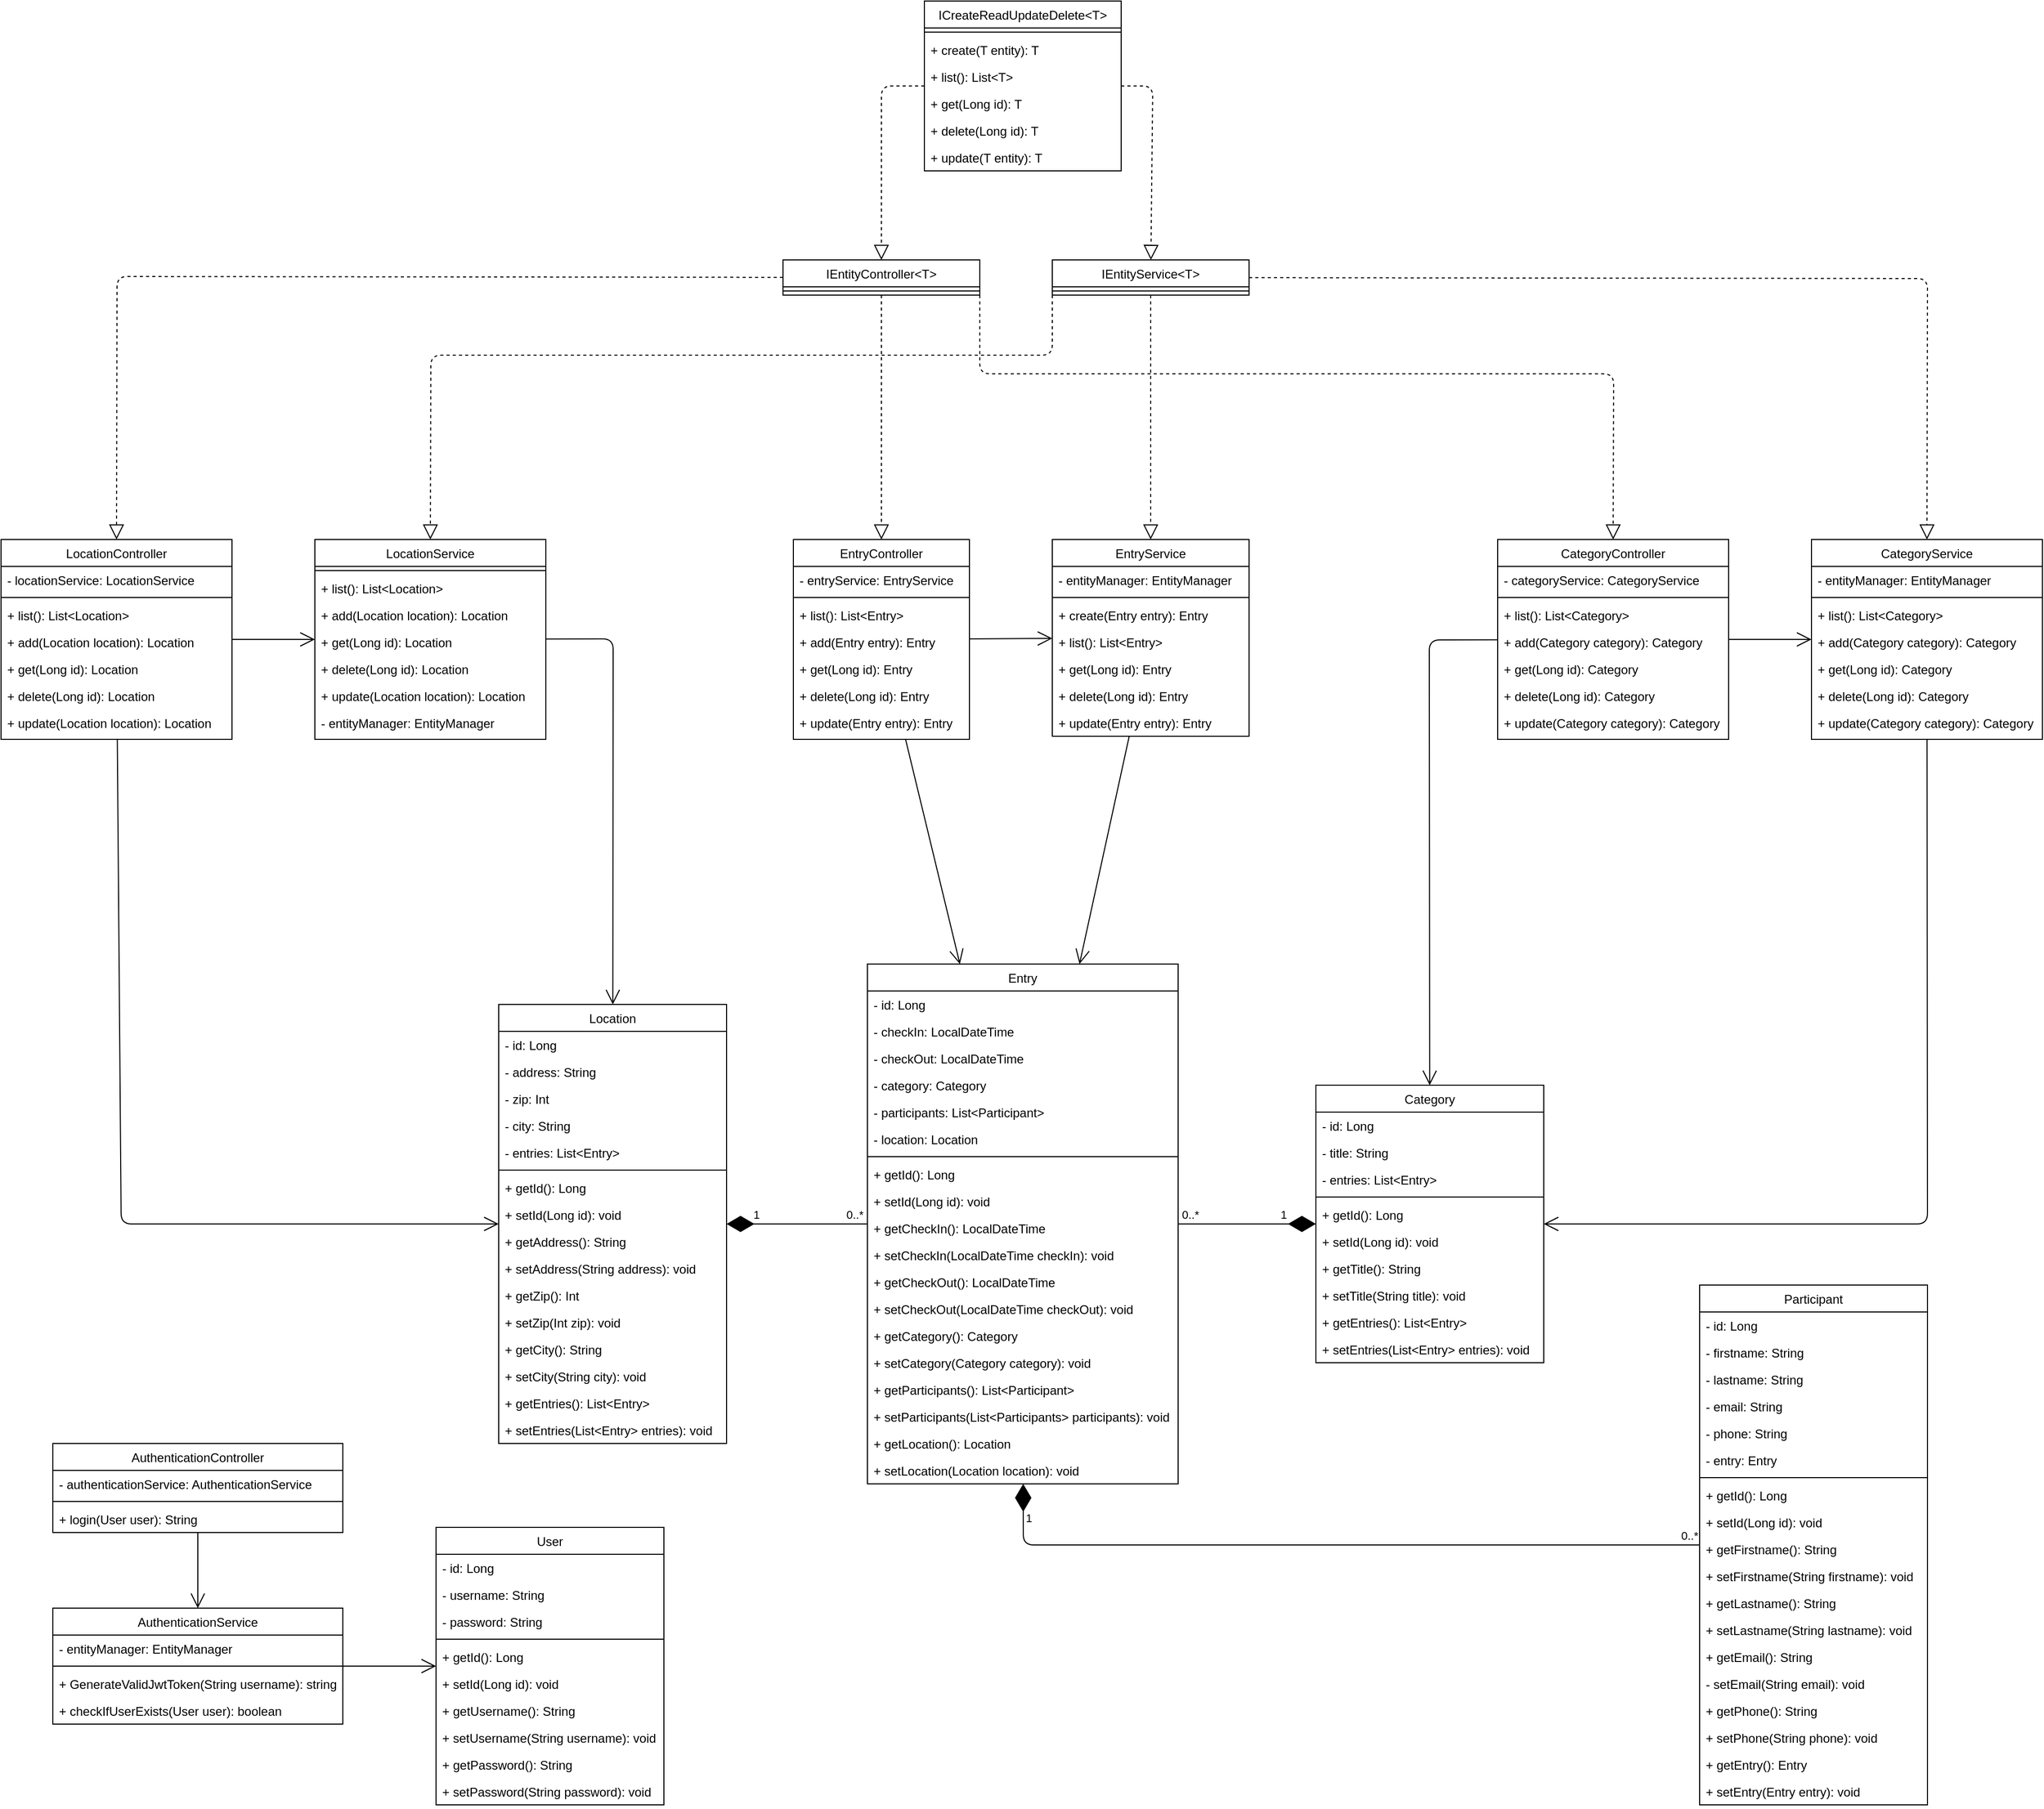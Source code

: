 <mxfile scale="4" border="0">
    <diagram id="C5RBs43oDa-KdzZeNtuy" name="Page-1">
        <mxGraphModel dx="3170" dy="3981" grid="1" gridSize="10" guides="1" tooltips="1" connect="1" arrows="1" fold="1" page="1" pageScale="1" pageWidth="827" pageHeight="1169" background="#ffffff" math="0" shadow="0">
            <root>
                <mxCell id="WIyWlLk6GJQsqaUBKTNV-0"/>
                <mxCell id="WIyWlLk6GJQsqaUBKTNV-1" parent="WIyWlLk6GJQsqaUBKTNV-0"/>
                <mxCell id="zkfFHV4jXpPFQw0GAbJ--0" value="EntryController" style="swimlane;fontStyle=0;align=center;verticalAlign=top;childLayout=stackLayout;horizontal=1;startSize=26;horizontalStack=0;resizeParent=1;resizeLast=0;collapsible=1;marginBottom=0;rounded=0;shadow=0;strokeWidth=1;" parent="WIyWlLk6GJQsqaUBKTNV-1" vertex="1">
                    <mxGeometry x="575" y="-840" width="170" height="193" as="geometry">
                        <mxRectangle x="230" y="140" width="160" height="26" as="alternateBounds"/>
                    </mxGeometry>
                </mxCell>
                <mxCell id="zkfFHV4jXpPFQw0GAbJ--1" value="- entryService: EntryService" style="text;align=left;verticalAlign=top;spacingLeft=4;spacingRight=4;overflow=hidden;rotatable=0;points=[[0,0.5],[1,0.5]];portConstraint=eastwest;" parent="zkfFHV4jXpPFQw0GAbJ--0" vertex="1">
                    <mxGeometry y="26" width="170" height="26" as="geometry"/>
                </mxCell>
                <mxCell id="zkfFHV4jXpPFQw0GAbJ--4" value="" style="line;html=1;strokeWidth=1;align=left;verticalAlign=middle;spacingTop=-1;spacingLeft=3;spacingRight=3;rotatable=0;labelPosition=right;points=[];portConstraint=eastwest;" parent="zkfFHV4jXpPFQw0GAbJ--0" vertex="1">
                    <mxGeometry y="52" width="170" height="8" as="geometry"/>
                </mxCell>
                <mxCell id="zkfFHV4jXpPFQw0GAbJ--5" value="+ list(): List&lt;Entry&gt;" style="text;align=left;verticalAlign=top;spacingLeft=4;spacingRight=4;overflow=hidden;rotatable=0;points=[[0,0.5],[1,0.5]];portConstraint=eastwest;" parent="zkfFHV4jXpPFQw0GAbJ--0" vertex="1">
                    <mxGeometry y="60" width="170" height="26" as="geometry"/>
                </mxCell>
                <mxCell id="VcAm5iufPTOMemJvdvyK-0" value="+ add(Entry entry): Entry" style="text;align=left;verticalAlign=top;spacingLeft=4;spacingRight=4;overflow=hidden;rotatable=0;points=[[0,0.5],[1,0.5]];portConstraint=eastwest;" parent="zkfFHV4jXpPFQw0GAbJ--0" vertex="1">
                    <mxGeometry y="86" width="170" height="26" as="geometry"/>
                </mxCell>
                <mxCell id="112" value="+ get(Long id): Entry" style="text;align=left;verticalAlign=top;spacingLeft=4;spacingRight=4;overflow=hidden;rotatable=0;points=[[0,0.5],[1,0.5]];portConstraint=eastwest;" parent="zkfFHV4jXpPFQw0GAbJ--0" vertex="1">
                    <mxGeometry y="112" width="170" height="26" as="geometry"/>
                </mxCell>
                <mxCell id="111" value="+ delete(Long id): Entry" style="text;align=left;verticalAlign=top;spacingLeft=4;spacingRight=4;overflow=hidden;rotatable=0;points=[[0,0.5],[1,0.5]];portConstraint=eastwest;" parent="zkfFHV4jXpPFQw0GAbJ--0" vertex="1">
                    <mxGeometry y="138" width="170" height="26" as="geometry"/>
                </mxCell>
                <mxCell id="110" value="+ update(Entry entry): Entry" style="text;align=left;verticalAlign=top;spacingLeft=4;spacingRight=4;overflow=hidden;rotatable=0;points=[[0,0.5],[1,0.5]];portConstraint=eastwest;" parent="zkfFHV4jXpPFQw0GAbJ--0" vertex="1">
                    <mxGeometry y="164" width="170" height="26" as="geometry"/>
                </mxCell>
                <mxCell id="zkfFHV4jXpPFQw0GAbJ--6" value="AuthenticationService" style="swimlane;fontStyle=0;align=center;verticalAlign=top;childLayout=stackLayout;horizontal=1;startSize=26;horizontalStack=0;resizeParent=1;resizeLast=0;collapsible=1;marginBottom=0;rounded=0;shadow=0;strokeWidth=1;" parent="WIyWlLk6GJQsqaUBKTNV-1" vertex="1">
                    <mxGeometry x="-140" y="192" width="280" height="112" as="geometry">
                        <mxRectangle x="130" y="380" width="160" height="26" as="alternateBounds"/>
                    </mxGeometry>
                </mxCell>
                <mxCell id="90" value="- entityManager: EntityManager&#10;" style="text;align=left;verticalAlign=top;spacingLeft=4;spacingRight=4;overflow=hidden;rotatable=0;points=[[0,0.5],[1,0.5]];portConstraint=eastwest;fontStyle=0" parent="zkfFHV4jXpPFQw0GAbJ--6" vertex="1">
                    <mxGeometry y="26" width="280" height="26" as="geometry"/>
                </mxCell>
                <mxCell id="zkfFHV4jXpPFQw0GAbJ--9" value="" style="line;html=1;strokeWidth=1;align=left;verticalAlign=middle;spacingTop=-1;spacingLeft=3;spacingRight=3;rotatable=0;labelPosition=right;points=[];portConstraint=eastwest;" parent="zkfFHV4jXpPFQw0GAbJ--6" vertex="1">
                    <mxGeometry y="52" width="280" height="8" as="geometry"/>
                </mxCell>
                <mxCell id="zkfFHV4jXpPFQw0GAbJ--10" value="+ GenerateValidJwtToken(String username): string" style="text;align=left;verticalAlign=top;spacingLeft=4;spacingRight=4;overflow=hidden;rotatable=0;points=[[0,0.5],[1,0.5]];portConstraint=eastwest;fontStyle=0" parent="zkfFHV4jXpPFQw0GAbJ--6" vertex="1">
                    <mxGeometry y="60" width="280" height="26" as="geometry"/>
                </mxCell>
                <mxCell id="89" value="+ checkIfUserExists(User user): boolean" style="text;align=left;verticalAlign=top;spacingLeft=4;spacingRight=4;overflow=hidden;rotatable=0;points=[[0,0.5],[1,0.5]];portConstraint=eastwest;fontStyle=0" parent="zkfFHV4jXpPFQw0GAbJ--6" vertex="1">
                    <mxGeometry y="86" width="280" height="26" as="geometry"/>
                </mxCell>
                <mxCell id="zkfFHV4jXpPFQw0GAbJ--13" value="EntryService" style="swimlane;fontStyle=0;align=center;verticalAlign=top;childLayout=stackLayout;horizontal=1;startSize=26;horizontalStack=0;resizeParent=1;resizeLast=0;collapsible=1;marginBottom=0;rounded=0;shadow=0;strokeWidth=1;swimlaneFillColor=#ffffff;" parent="WIyWlLk6GJQsqaUBKTNV-1" vertex="1">
                    <mxGeometry x="825" y="-840" width="190" height="190" as="geometry">
                        <mxRectangle x="340" y="380" width="170" height="26" as="alternateBounds"/>
                    </mxGeometry>
                </mxCell>
                <mxCell id="zkfFHV4jXpPFQw0GAbJ--14" value="- entityManager: EntityManager" style="text;align=left;verticalAlign=top;spacingLeft=4;spacingRight=4;overflow=hidden;rotatable=0;points=[[0,0.5],[1,0.5]];portConstraint=eastwest;" parent="zkfFHV4jXpPFQw0GAbJ--13" vertex="1">
                    <mxGeometry y="26" width="190" height="26" as="geometry"/>
                </mxCell>
                <mxCell id="zkfFHV4jXpPFQw0GAbJ--15" value="" style="line;html=1;strokeWidth=1;align=left;verticalAlign=middle;spacingTop=-1;spacingLeft=3;spacingRight=3;rotatable=0;labelPosition=right;points=[];portConstraint=eastwest;" parent="zkfFHV4jXpPFQw0GAbJ--13" vertex="1">
                    <mxGeometry y="52" width="190" height="8" as="geometry"/>
                </mxCell>
                <mxCell id="VcAm5iufPTOMemJvdvyK-3" value="+ create(Entry entry): Entry" style="text;align=left;verticalAlign=top;spacingLeft=4;spacingRight=4;overflow=hidden;rotatable=0;points=[[0,0.5],[1,0.5]];portConstraint=eastwest;" parent="zkfFHV4jXpPFQw0GAbJ--13" vertex="1">
                    <mxGeometry y="60" width="190" height="26" as="geometry"/>
                </mxCell>
                <mxCell id="VcAm5iufPTOMemJvdvyK-4" value="+ list(): List&lt;Entry&gt;" style="text;align=left;verticalAlign=top;spacingLeft=4;spacingRight=4;overflow=hidden;rotatable=0;points=[[0,0.5],[1,0.5]];portConstraint=eastwest;" parent="zkfFHV4jXpPFQw0GAbJ--13" vertex="1">
                    <mxGeometry y="86" width="190" height="26" as="geometry"/>
                </mxCell>
                <mxCell id="91" value="+ get(Long id): Entry" style="text;align=left;verticalAlign=top;spacingLeft=4;spacingRight=4;overflow=hidden;rotatable=0;points=[[0,0.5],[1,0.5]];portConstraint=eastwest;" parent="zkfFHV4jXpPFQw0GAbJ--13" vertex="1">
                    <mxGeometry y="112" width="190" height="26" as="geometry"/>
                </mxCell>
                <mxCell id="92" value="+ delete(Long id): Entry" style="text;align=left;verticalAlign=top;spacingLeft=4;spacingRight=4;overflow=hidden;rotatable=0;points=[[0,0.5],[1,0.5]];portConstraint=eastwest;" parent="zkfFHV4jXpPFQw0GAbJ--13" vertex="1">
                    <mxGeometry y="138" width="190" height="26" as="geometry"/>
                </mxCell>
                <mxCell id="93" value="+ update(Entry entry): Entry" style="text;align=left;verticalAlign=top;spacingLeft=4;spacingRight=4;overflow=hidden;rotatable=0;points=[[0,0.5],[1,0.5]];portConstraint=eastwest;" parent="zkfFHV4jXpPFQw0GAbJ--13" vertex="1">
                    <mxGeometry y="164" width="190" height="26" as="geometry"/>
                </mxCell>
                <mxCell id="0" value="Category" style="swimlane;fontStyle=0;align=center;verticalAlign=top;childLayout=stackLayout;horizontal=1;startSize=26;horizontalStack=0;resizeParent=1;resizeLast=0;collapsible=1;marginBottom=0;rounded=0;shadow=0;strokeWidth=1;" parent="WIyWlLk6GJQsqaUBKTNV-1" vertex="1">
                    <mxGeometry x="1079.5" y="-313" width="220" height="268" as="geometry">
                        <mxRectangle x="550" y="140" width="160" height="26" as="alternateBounds"/>
                    </mxGeometry>
                </mxCell>
                <mxCell id="1" value="- id: Long" style="text;align=left;verticalAlign=top;spacingLeft=4;spacingRight=4;overflow=hidden;rotatable=0;points=[[0,0.5],[1,0.5]];portConstraint=eastwest;" parent="0" vertex="1">
                    <mxGeometry y="26" width="220" height="26" as="geometry"/>
                </mxCell>
                <mxCell id="2" value="- title: String" style="text;align=left;verticalAlign=top;spacingLeft=4;spacingRight=4;overflow=hidden;rotatable=0;points=[[0,0.5],[1,0.5]];portConstraint=eastwest;rounded=0;shadow=0;html=0;" parent="0" vertex="1">
                    <mxGeometry y="52" width="220" height="26" as="geometry"/>
                </mxCell>
                <mxCell id="3" value="- entries: List&lt;Entry&gt;" style="text;align=left;verticalAlign=top;spacingLeft=4;spacingRight=4;overflow=hidden;rotatable=0;points=[[0,0.5],[1,0.5]];portConstraint=eastwest;rounded=0;shadow=0;html=0;" parent="0" vertex="1">
                    <mxGeometry y="78" width="220" height="26" as="geometry"/>
                </mxCell>
                <mxCell id="4" value="" style="line;html=1;strokeWidth=1;align=left;verticalAlign=middle;spacingTop=-1;spacingLeft=3;spacingRight=3;rotatable=0;labelPosition=right;points=[];portConstraint=eastwest;" parent="0" vertex="1">
                    <mxGeometry y="104" width="220" height="8" as="geometry"/>
                </mxCell>
                <mxCell id="5" value="+ getId(): Long" style="text;align=left;verticalAlign=top;spacingLeft=4;spacingRight=4;overflow=hidden;rotatable=0;points=[[0,0.5],[1,0.5]];portConstraint=eastwest;" parent="0" vertex="1">
                    <mxGeometry y="112" width="220" height="26" as="geometry"/>
                </mxCell>
                <mxCell id="6" value="+ setId(Long id): void" style="text;align=left;verticalAlign=top;spacingLeft=4;spacingRight=4;overflow=hidden;rotatable=0;points=[[0,0.5],[1,0.5]];portConstraint=eastwest;" parent="0" vertex="1">
                    <mxGeometry y="138" width="220" height="26" as="geometry"/>
                </mxCell>
                <mxCell id="7" value="+ getTitle(): String" style="text;align=left;verticalAlign=top;spacingLeft=4;spacingRight=4;overflow=hidden;rotatable=0;points=[[0,0.5],[1,0.5]];portConstraint=eastwest;" parent="0" vertex="1">
                    <mxGeometry y="164" width="220" height="26" as="geometry"/>
                </mxCell>
                <mxCell id="8" value="+ setTitle(String title): void" style="text;align=left;verticalAlign=top;spacingLeft=4;spacingRight=4;overflow=hidden;rotatable=0;points=[[0,0.5],[1,0.5]];portConstraint=eastwest;" parent="0" vertex="1">
                    <mxGeometry y="190" width="220" height="26" as="geometry"/>
                </mxCell>
                <mxCell id="9" value="+ getEntries(): List&lt;Entry&gt;" style="text;align=left;verticalAlign=top;spacingLeft=4;spacingRight=4;overflow=hidden;rotatable=0;points=[[0,0.5],[1,0.5]];portConstraint=eastwest;" parent="0" vertex="1">
                    <mxGeometry y="216" width="220" height="26" as="geometry"/>
                </mxCell>
                <mxCell id="10" value="+ setEntries(List&lt;Entry&gt; entries): void" style="text;align=left;verticalAlign=top;spacingLeft=4;spacingRight=4;overflow=hidden;rotatable=0;points=[[0,0.5],[1,0.5]];portConstraint=eastwest;" parent="0" vertex="1">
                    <mxGeometry y="242" width="220" height="26" as="geometry"/>
                </mxCell>
                <mxCell id="11" value="Entry" style="swimlane;fontStyle=0;align=center;verticalAlign=top;childLayout=stackLayout;horizontal=1;startSize=26;horizontalStack=0;resizeParent=1;resizeLast=0;collapsible=1;marginBottom=0;rounded=0;shadow=0;strokeWidth=1;" parent="WIyWlLk6GJQsqaUBKTNV-1" vertex="1">
                    <mxGeometry x="646.5" y="-430" width="300" height="502" as="geometry">
                        <mxRectangle x="550" y="140" width="160" height="26" as="alternateBounds"/>
                    </mxGeometry>
                </mxCell>
                <mxCell id="12" value="- id: Long" style="text;align=left;verticalAlign=top;spacingLeft=4;spacingRight=4;overflow=hidden;rotatable=0;points=[[0,0.5],[1,0.5]];portConstraint=eastwest;" parent="11" vertex="1">
                    <mxGeometry y="26" width="300" height="26" as="geometry"/>
                </mxCell>
                <mxCell id="13" value="- checkIn: LocalDateTime" style="text;align=left;verticalAlign=top;spacingLeft=4;spacingRight=4;overflow=hidden;rotatable=0;points=[[0,0.5],[1,0.5]];portConstraint=eastwest;rounded=0;shadow=0;html=0;" parent="11" vertex="1">
                    <mxGeometry y="52" width="300" height="26" as="geometry"/>
                </mxCell>
                <mxCell id="14" value="- checkOut: LocalDateTime" style="text;align=left;verticalAlign=top;spacingLeft=4;spacingRight=4;overflow=hidden;rotatable=0;points=[[0,0.5],[1,0.5]];portConstraint=eastwest;rounded=0;shadow=0;html=0;" parent="11" vertex="1">
                    <mxGeometry y="78" width="300" height="26" as="geometry"/>
                </mxCell>
                <mxCell id="15" value="- category: Category" style="text;align=left;verticalAlign=top;spacingLeft=4;spacingRight=4;overflow=hidden;rotatable=0;points=[[0,0.5],[1,0.5]];portConstraint=eastwest;rounded=0;shadow=0;html=0;" parent="11" vertex="1">
                    <mxGeometry y="104" width="300" height="26" as="geometry"/>
                </mxCell>
                <mxCell id="16" value="- participants: List&lt;Participant&gt;" style="text;align=left;verticalAlign=top;spacingLeft=4;spacingRight=4;overflow=hidden;rotatable=0;points=[[0,0.5],[1,0.5]];portConstraint=eastwest;rounded=0;shadow=0;html=0;" parent="11" vertex="1">
                    <mxGeometry y="130" width="300" height="26" as="geometry"/>
                </mxCell>
                <mxCell id="17" value="- location: Location" style="text;align=left;verticalAlign=top;spacingLeft=4;spacingRight=4;overflow=hidden;rotatable=0;points=[[0,0.5],[1,0.5]];portConstraint=eastwest;rounded=0;shadow=0;html=0;" parent="11" vertex="1">
                    <mxGeometry y="156" width="300" height="26" as="geometry"/>
                </mxCell>
                <mxCell id="18" value="" style="line;html=1;strokeWidth=1;align=left;verticalAlign=middle;spacingTop=-1;spacingLeft=3;spacingRight=3;rotatable=0;labelPosition=right;points=[];portConstraint=eastwest;" parent="11" vertex="1">
                    <mxGeometry y="182" width="300" height="8" as="geometry"/>
                </mxCell>
                <mxCell id="19" value="+ getId(): Long" style="text;align=left;verticalAlign=top;spacingLeft=4;spacingRight=4;overflow=hidden;rotatable=0;points=[[0,0.5],[1,0.5]];portConstraint=eastwest;" parent="11" vertex="1">
                    <mxGeometry y="190" width="300" height="26" as="geometry"/>
                </mxCell>
                <mxCell id="20" value="+ setId(Long id): void" style="text;align=left;verticalAlign=top;spacingLeft=4;spacingRight=4;overflow=hidden;rotatable=0;points=[[0,0.5],[1,0.5]];portConstraint=eastwest;" parent="11" vertex="1">
                    <mxGeometry y="216" width="300" height="26" as="geometry"/>
                </mxCell>
                <mxCell id="21" value="+ getCheckIn(): LocalDateTime" style="text;align=left;verticalAlign=top;spacingLeft=4;spacingRight=4;overflow=hidden;rotatable=0;points=[[0,0.5],[1,0.5]];portConstraint=eastwest;" parent="11" vertex="1">
                    <mxGeometry y="242" width="300" height="26" as="geometry"/>
                </mxCell>
                <mxCell id="22" value="+ setCheckIn(LocalDateTime checkIn): void" style="text;align=left;verticalAlign=top;spacingLeft=4;spacingRight=4;overflow=hidden;rotatable=0;points=[[0,0.5],[1,0.5]];portConstraint=eastwest;" parent="11" vertex="1">
                    <mxGeometry y="268" width="300" height="26" as="geometry"/>
                </mxCell>
                <mxCell id="23" value="+ getCheckOut(): LocalDateTime" style="text;align=left;verticalAlign=top;spacingLeft=4;spacingRight=4;overflow=hidden;rotatable=0;points=[[0,0.5],[1,0.5]];portConstraint=eastwest;" parent="11" vertex="1">
                    <mxGeometry y="294" width="300" height="26" as="geometry"/>
                </mxCell>
                <mxCell id="24" value="+ setCheckOut(LocalDateTime checkOut): void" style="text;align=left;verticalAlign=top;spacingLeft=4;spacingRight=4;overflow=hidden;rotatable=0;points=[[0,0.5],[1,0.5]];portConstraint=eastwest;" parent="11" vertex="1">
                    <mxGeometry y="320" width="300" height="26" as="geometry"/>
                </mxCell>
                <mxCell id="25" value="+ getCategory(): Category" style="text;align=left;verticalAlign=top;spacingLeft=4;spacingRight=4;overflow=hidden;rotatable=0;points=[[0,0.5],[1,0.5]];portConstraint=eastwest;" parent="11" vertex="1">
                    <mxGeometry y="346" width="300" height="26" as="geometry"/>
                </mxCell>
                <mxCell id="26" value="+ setCategory(Category category): void" style="text;align=left;verticalAlign=top;spacingLeft=4;spacingRight=4;overflow=hidden;rotatable=0;points=[[0,0.5],[1,0.5]];portConstraint=eastwest;" parent="11" vertex="1">
                    <mxGeometry y="372" width="300" height="26" as="geometry"/>
                </mxCell>
                <mxCell id="27" value="+ getParticipants(): List&lt;Participant&gt;" style="text;align=left;verticalAlign=top;spacingLeft=4;spacingRight=4;overflow=hidden;rotatable=0;points=[[0,0.5],[1,0.5]];portConstraint=eastwest;" parent="11" vertex="1">
                    <mxGeometry y="398" width="300" height="26" as="geometry"/>
                </mxCell>
                <mxCell id="28" value="+ setParticipants(List&lt;Participants&gt; participants): void" style="text;align=left;verticalAlign=top;spacingLeft=4;spacingRight=4;overflow=hidden;rotatable=0;points=[[0,0.5],[1,0.5]];portConstraint=eastwest;" parent="11" vertex="1">
                    <mxGeometry y="424" width="300" height="26" as="geometry"/>
                </mxCell>
                <mxCell id="29" value="+ getLocation(): Location" style="text;align=left;verticalAlign=top;spacingLeft=4;spacingRight=4;overflow=hidden;rotatable=0;points=[[0,0.5],[1,0.5]];portConstraint=eastwest;" parent="11" vertex="1">
                    <mxGeometry y="450" width="300" height="26" as="geometry"/>
                </mxCell>
                <mxCell id="30" value="+ setLocation(Location location): void" style="text;align=left;verticalAlign=top;spacingLeft=4;spacingRight=4;overflow=hidden;rotatable=0;points=[[0,0.5],[1,0.5]];portConstraint=eastwest;" parent="11" vertex="1">
                    <mxGeometry y="476" width="300" height="26" as="geometry"/>
                </mxCell>
                <mxCell id="31" value="Location" style="swimlane;fontStyle=0;align=center;verticalAlign=top;childLayout=stackLayout;horizontal=1;startSize=26;horizontalStack=0;resizeParent=1;resizeLast=0;collapsible=1;marginBottom=0;rounded=0;shadow=0;strokeWidth=1;" parent="WIyWlLk6GJQsqaUBKTNV-1" vertex="1">
                    <mxGeometry x="290.5" y="-391" width="220" height="424" as="geometry">
                        <mxRectangle x="550" y="140" width="160" height="26" as="alternateBounds"/>
                    </mxGeometry>
                </mxCell>
                <mxCell id="32" value="- id: Long" style="text;align=left;verticalAlign=top;spacingLeft=4;spacingRight=4;overflow=hidden;rotatable=0;points=[[0,0.5],[1,0.5]];portConstraint=eastwest;" parent="31" vertex="1">
                    <mxGeometry y="26" width="220" height="26" as="geometry"/>
                </mxCell>
                <mxCell id="33" value="- address: String" style="text;align=left;verticalAlign=top;spacingLeft=4;spacingRight=4;overflow=hidden;rotatable=0;points=[[0,0.5],[1,0.5]];portConstraint=eastwest;rounded=0;shadow=0;html=0;" parent="31" vertex="1">
                    <mxGeometry y="52" width="220" height="26" as="geometry"/>
                </mxCell>
                <mxCell id="34" value="- zip: Int" style="text;align=left;verticalAlign=top;spacingLeft=4;spacingRight=4;overflow=hidden;rotatable=0;points=[[0,0.5],[1,0.5]];portConstraint=eastwest;rounded=0;shadow=0;html=0;" parent="31" vertex="1">
                    <mxGeometry y="78" width="220" height="26" as="geometry"/>
                </mxCell>
                <mxCell id="35" value="- city: String" style="text;align=left;verticalAlign=top;spacingLeft=4;spacingRight=4;overflow=hidden;rotatable=0;points=[[0,0.5],[1,0.5]];portConstraint=eastwest;rounded=0;shadow=0;html=0;" parent="31" vertex="1">
                    <mxGeometry y="104" width="220" height="26" as="geometry"/>
                </mxCell>
                <mxCell id="36" value="- entries: List&lt;Entry&gt;" style="text;align=left;verticalAlign=top;spacingLeft=4;spacingRight=4;overflow=hidden;rotatable=0;points=[[0,0.5],[1,0.5]];portConstraint=eastwest;rounded=0;shadow=0;html=0;" parent="31" vertex="1">
                    <mxGeometry y="130" width="220" height="26" as="geometry"/>
                </mxCell>
                <mxCell id="37" value="" style="line;html=1;strokeWidth=1;align=left;verticalAlign=middle;spacingTop=-1;spacingLeft=3;spacingRight=3;rotatable=0;labelPosition=right;points=[];portConstraint=eastwest;" parent="31" vertex="1">
                    <mxGeometry y="156" width="220" height="8" as="geometry"/>
                </mxCell>
                <mxCell id="38" value="+ getId(): Long" style="text;align=left;verticalAlign=top;spacingLeft=4;spacingRight=4;overflow=hidden;rotatable=0;points=[[0,0.5],[1,0.5]];portConstraint=eastwest;" parent="31" vertex="1">
                    <mxGeometry y="164" width="220" height="26" as="geometry"/>
                </mxCell>
                <mxCell id="39" value="+ setId(Long id): void" style="text;align=left;verticalAlign=top;spacingLeft=4;spacingRight=4;overflow=hidden;rotatable=0;points=[[0,0.5],[1,0.5]];portConstraint=eastwest;" parent="31" vertex="1">
                    <mxGeometry y="190" width="220" height="26" as="geometry"/>
                </mxCell>
                <mxCell id="40" value="+ getAddress(): String" style="text;align=left;verticalAlign=top;spacingLeft=4;spacingRight=4;overflow=hidden;rotatable=0;points=[[0,0.5],[1,0.5]];portConstraint=eastwest;" parent="31" vertex="1">
                    <mxGeometry y="216" width="220" height="26" as="geometry"/>
                </mxCell>
                <mxCell id="41" value="+ setAddress(String address): void" style="text;align=left;verticalAlign=top;spacingLeft=4;spacingRight=4;overflow=hidden;rotatable=0;points=[[0,0.5],[1,0.5]];portConstraint=eastwest;" parent="31" vertex="1">
                    <mxGeometry y="242" width="220" height="26" as="geometry"/>
                </mxCell>
                <mxCell id="42" value="+ getZip(): Int" style="text;align=left;verticalAlign=top;spacingLeft=4;spacingRight=4;overflow=hidden;rotatable=0;points=[[0,0.5],[1,0.5]];portConstraint=eastwest;" parent="31" vertex="1">
                    <mxGeometry y="268" width="220" height="26" as="geometry"/>
                </mxCell>
                <mxCell id="43" value="+ setZip(Int zip): void" style="text;align=left;verticalAlign=top;spacingLeft=4;spacingRight=4;overflow=hidden;rotatable=0;points=[[0,0.5],[1,0.5]];portConstraint=eastwest;" parent="31" vertex="1">
                    <mxGeometry y="294" width="220" height="26" as="geometry"/>
                </mxCell>
                <mxCell id="44" value="+ getCity(): String" style="text;align=left;verticalAlign=top;spacingLeft=4;spacingRight=4;overflow=hidden;rotatable=0;points=[[0,0.5],[1,0.5]];portConstraint=eastwest;" parent="31" vertex="1">
                    <mxGeometry y="320" width="220" height="26" as="geometry"/>
                </mxCell>
                <mxCell id="45" value="+ setCity(String city): void" style="text;align=left;verticalAlign=top;spacingLeft=4;spacingRight=4;overflow=hidden;rotatable=0;points=[[0,0.5],[1,0.5]];portConstraint=eastwest;" parent="31" vertex="1">
                    <mxGeometry y="346" width="220" height="26" as="geometry"/>
                </mxCell>
                <mxCell id="46" value="+ getEntries(): List&lt;Entry&gt;" style="text;align=left;verticalAlign=top;spacingLeft=4;spacingRight=4;overflow=hidden;rotatable=0;points=[[0,0.5],[1,0.5]];portConstraint=eastwest;" parent="31" vertex="1">
                    <mxGeometry y="372" width="220" height="26" as="geometry"/>
                </mxCell>
                <mxCell id="47" value="+ setEntries(List&lt;Entry&gt; entries): void" style="text;align=left;verticalAlign=top;spacingLeft=4;spacingRight=4;overflow=hidden;rotatable=0;points=[[0,0.5],[1,0.5]];portConstraint=eastwest;" parent="31" vertex="1">
                    <mxGeometry y="398" width="220" height="26" as="geometry"/>
                </mxCell>
                <mxCell id="49" value="User" style="swimlane;fontStyle=0;align=center;verticalAlign=top;childLayout=stackLayout;horizontal=1;startSize=26;horizontalStack=0;resizeParent=1;resizeLast=0;collapsible=1;marginBottom=0;rounded=0;shadow=0;strokeWidth=1;" parent="WIyWlLk6GJQsqaUBKTNV-1" vertex="1">
                    <mxGeometry x="230" y="114" width="220" height="268" as="geometry">
                        <mxRectangle x="550" y="140" width="160" height="26" as="alternateBounds"/>
                    </mxGeometry>
                </mxCell>
                <mxCell id="50" value="- id: Long" style="text;align=left;verticalAlign=top;spacingLeft=4;spacingRight=4;overflow=hidden;rotatable=0;points=[[0,0.5],[1,0.5]];portConstraint=eastwest;" parent="49" vertex="1">
                    <mxGeometry y="26" width="220" height="26" as="geometry"/>
                </mxCell>
                <mxCell id="51" value="- username: String" style="text;align=left;verticalAlign=top;spacingLeft=4;spacingRight=4;overflow=hidden;rotatable=0;points=[[0,0.5],[1,0.5]];portConstraint=eastwest;rounded=0;shadow=0;html=0;" parent="49" vertex="1">
                    <mxGeometry y="52" width="220" height="26" as="geometry"/>
                </mxCell>
                <mxCell id="52" value="- password: String" style="text;align=left;verticalAlign=top;spacingLeft=4;spacingRight=4;overflow=hidden;rotatable=0;points=[[0,0.5],[1,0.5]];portConstraint=eastwest;rounded=0;shadow=0;html=0;" parent="49" vertex="1">
                    <mxGeometry y="78" width="220" height="26" as="geometry"/>
                </mxCell>
                <mxCell id="53" value="" style="line;html=1;strokeWidth=1;align=left;verticalAlign=middle;spacingTop=-1;spacingLeft=3;spacingRight=3;rotatable=0;labelPosition=right;points=[];portConstraint=eastwest;" parent="49" vertex="1">
                    <mxGeometry y="104" width="220" height="8" as="geometry"/>
                </mxCell>
                <mxCell id="54" value="+ getId(): Long" style="text;align=left;verticalAlign=top;spacingLeft=4;spacingRight=4;overflow=hidden;rotatable=0;points=[[0,0.5],[1,0.5]];portConstraint=eastwest;" parent="49" vertex="1">
                    <mxGeometry y="112" width="220" height="26" as="geometry"/>
                </mxCell>
                <mxCell id="55" value="+ setId(Long id): void" style="text;align=left;verticalAlign=top;spacingLeft=4;spacingRight=4;overflow=hidden;rotatable=0;points=[[0,0.5],[1,0.5]];portConstraint=eastwest;" parent="49" vertex="1">
                    <mxGeometry y="138" width="220" height="26" as="geometry"/>
                </mxCell>
                <mxCell id="56" value="+ getUsername(): String" style="text;align=left;verticalAlign=top;spacingLeft=4;spacingRight=4;overflow=hidden;rotatable=0;points=[[0,0.5],[1,0.5]];portConstraint=eastwest;" parent="49" vertex="1">
                    <mxGeometry y="164" width="220" height="26" as="geometry"/>
                </mxCell>
                <mxCell id="57" value="+ setUsername(String username): void" style="text;align=left;verticalAlign=top;spacingLeft=4;spacingRight=4;overflow=hidden;rotatable=0;points=[[0,0.5],[1,0.5]];portConstraint=eastwest;" parent="49" vertex="1">
                    <mxGeometry y="190" width="220" height="26" as="geometry"/>
                </mxCell>
                <mxCell id="58" value="+ getPassword(): String" style="text;align=left;verticalAlign=top;spacingLeft=4;spacingRight=4;overflow=hidden;rotatable=0;points=[[0,0.5],[1,0.5]];portConstraint=eastwest;" parent="49" vertex="1">
                    <mxGeometry y="216" width="220" height="26" as="geometry"/>
                </mxCell>
                <mxCell id="59" value="+ setPassword(String password): void" style="text;align=left;verticalAlign=top;spacingLeft=4;spacingRight=4;overflow=hidden;rotatable=0;points=[[0,0.5],[1,0.5]];portConstraint=eastwest;" parent="49" vertex="1">
                    <mxGeometry y="242" width="220" height="26" as="geometry"/>
                </mxCell>
                <mxCell id="60" value="Participant" style="swimlane;fontStyle=0;align=center;verticalAlign=top;childLayout=stackLayout;horizontal=1;startSize=26;horizontalStack=0;resizeParent=1;resizeLast=0;collapsible=1;marginBottom=0;rounded=0;shadow=0;strokeWidth=1;" parent="WIyWlLk6GJQsqaUBKTNV-1" vertex="1">
                    <mxGeometry x="1450" y="-120" width="220" height="502" as="geometry">
                        <mxRectangle x="550" y="140" width="160" height="26" as="alternateBounds"/>
                    </mxGeometry>
                </mxCell>
                <mxCell id="61" value="- id: Long" style="text;align=left;verticalAlign=top;spacingLeft=4;spacingRight=4;overflow=hidden;rotatable=0;points=[[0,0.5],[1,0.5]];portConstraint=eastwest;" parent="60" vertex="1">
                    <mxGeometry y="26" width="220" height="26" as="geometry"/>
                </mxCell>
                <mxCell id="62" value="- firstname: String" style="text;align=left;verticalAlign=top;spacingLeft=4;spacingRight=4;overflow=hidden;rotatable=0;points=[[0,0.5],[1,0.5]];portConstraint=eastwest;rounded=0;shadow=0;html=0;" parent="60" vertex="1">
                    <mxGeometry y="52" width="220" height="26" as="geometry"/>
                </mxCell>
                <mxCell id="63" value="- lastname: String" style="text;align=left;verticalAlign=top;spacingLeft=4;spacingRight=4;overflow=hidden;rotatable=0;points=[[0,0.5],[1,0.5]];portConstraint=eastwest;rounded=0;shadow=0;html=0;" parent="60" vertex="1">
                    <mxGeometry y="78" width="220" height="26" as="geometry"/>
                </mxCell>
                <mxCell id="64" value="- email: String" style="text;align=left;verticalAlign=top;spacingLeft=4;spacingRight=4;overflow=hidden;rotatable=0;points=[[0,0.5],[1,0.5]];portConstraint=eastwest;rounded=0;shadow=0;html=0;" parent="60" vertex="1">
                    <mxGeometry y="104" width="220" height="26" as="geometry"/>
                </mxCell>
                <mxCell id="65" value="- phone: String" style="text;align=left;verticalAlign=top;spacingLeft=4;spacingRight=4;overflow=hidden;rotatable=0;points=[[0,0.5],[1,0.5]];portConstraint=eastwest;rounded=0;shadow=0;html=0;" parent="60" vertex="1">
                    <mxGeometry y="130" width="220" height="26" as="geometry"/>
                </mxCell>
                <mxCell id="66" value="- entry: Entry" style="text;align=left;verticalAlign=top;spacingLeft=4;spacingRight=4;overflow=hidden;rotatable=0;points=[[0,0.5],[1,0.5]];portConstraint=eastwest;rounded=0;shadow=0;html=0;" parent="60" vertex="1">
                    <mxGeometry y="156" width="220" height="26" as="geometry"/>
                </mxCell>
                <mxCell id="67" value="" style="line;html=1;strokeWidth=1;align=left;verticalAlign=middle;spacingTop=-1;spacingLeft=3;spacingRight=3;rotatable=0;labelPosition=right;points=[];portConstraint=eastwest;" parent="60" vertex="1">
                    <mxGeometry y="182" width="220" height="8" as="geometry"/>
                </mxCell>
                <mxCell id="68" value="+ getId(): Long" style="text;align=left;verticalAlign=top;spacingLeft=4;spacingRight=4;overflow=hidden;rotatable=0;points=[[0,0.5],[1,0.5]];portConstraint=eastwest;" parent="60" vertex="1">
                    <mxGeometry y="190" width="220" height="26" as="geometry"/>
                </mxCell>
                <mxCell id="69" value="+ setId(Long id): void" style="text;align=left;verticalAlign=top;spacingLeft=4;spacingRight=4;overflow=hidden;rotatable=0;points=[[0,0.5],[1,0.5]];portConstraint=eastwest;" parent="60" vertex="1">
                    <mxGeometry y="216" width="220" height="26" as="geometry"/>
                </mxCell>
                <mxCell id="70" value="+ getFirstname(): String" style="text;align=left;verticalAlign=top;spacingLeft=4;spacingRight=4;overflow=hidden;rotatable=0;points=[[0,0.5],[1,0.5]];portConstraint=eastwest;" parent="60" vertex="1">
                    <mxGeometry y="242" width="220" height="26" as="geometry"/>
                </mxCell>
                <mxCell id="71" value="+ setFirstname(String firstname): void" style="text;align=left;verticalAlign=top;spacingLeft=4;spacingRight=4;overflow=hidden;rotatable=0;points=[[0,0.5],[1,0.5]];portConstraint=eastwest;" parent="60" vertex="1">
                    <mxGeometry y="268" width="220" height="26" as="geometry"/>
                </mxCell>
                <mxCell id="72" value="+ getLastname(): String" style="text;align=left;verticalAlign=top;spacingLeft=4;spacingRight=4;overflow=hidden;rotatable=0;points=[[0,0.5],[1,0.5]];portConstraint=eastwest;" parent="60" vertex="1">
                    <mxGeometry y="294" width="220" height="26" as="geometry"/>
                </mxCell>
                <mxCell id="73" value="+ setLastname(String lastname): void" style="text;align=left;verticalAlign=top;spacingLeft=4;spacingRight=4;overflow=hidden;rotatable=0;points=[[0,0.5],[1,0.5]];portConstraint=eastwest;" parent="60" vertex="1">
                    <mxGeometry y="320" width="220" height="26" as="geometry"/>
                </mxCell>
                <mxCell id="74" value="+ getEmail(): String" style="text;align=left;verticalAlign=top;spacingLeft=4;spacingRight=4;overflow=hidden;rotatable=0;points=[[0,0.5],[1,0.5]];portConstraint=eastwest;" parent="60" vertex="1">
                    <mxGeometry y="346" width="220" height="26" as="geometry"/>
                </mxCell>
                <mxCell id="75" value="- setEmail(String email): void" style="text;align=left;verticalAlign=top;spacingLeft=4;spacingRight=4;overflow=hidden;rotatable=0;points=[[0,0.5],[1,0.5]];portConstraint=eastwest;" parent="60" vertex="1">
                    <mxGeometry y="372" width="220" height="26" as="geometry"/>
                </mxCell>
                <mxCell id="76" value="+ getPhone(): String" style="text;align=left;verticalAlign=top;spacingLeft=4;spacingRight=4;overflow=hidden;rotatable=0;points=[[0,0.5],[1,0.5]];portConstraint=eastwest;" parent="60" vertex="1">
                    <mxGeometry y="398" width="220" height="26" as="geometry"/>
                </mxCell>
                <mxCell id="77" value="+ setPhone(String phone): void" style="text;align=left;verticalAlign=top;spacingLeft=4;spacingRight=4;overflow=hidden;rotatable=0;points=[[0,0.5],[1,0.5]];portConstraint=eastwest;" parent="60" vertex="1">
                    <mxGeometry y="424" width="220" height="26" as="geometry"/>
                </mxCell>
                <mxCell id="78" value="+ getEntry(): Entry" style="text;align=left;verticalAlign=top;spacingLeft=4;spacingRight=4;overflow=hidden;rotatable=0;points=[[0,0.5],[1,0.5]];portConstraint=eastwest;" parent="60" vertex="1">
                    <mxGeometry y="450" width="220" height="26" as="geometry"/>
                </mxCell>
                <mxCell id="79" value="+ setEntry(Entry entry): void" style="text;align=left;verticalAlign=top;spacingLeft=4;spacingRight=4;overflow=hidden;rotatable=0;points=[[0,0.5],[1,0.5]];portConstraint=eastwest;" parent="60" vertex="1">
                    <mxGeometry y="476" width="220" height="26" as="geometry"/>
                </mxCell>
                <mxCell id="102" value="IEntityController&lt;T&gt;" style="swimlane;fontStyle=0;align=center;verticalAlign=top;childLayout=stackLayout;horizontal=1;startSize=26;horizontalStack=0;resizeParent=1;resizeLast=0;collapsible=1;marginBottom=0;rounded=0;shadow=0;strokeWidth=1;swimlaneFillColor=#ffffff;" parent="WIyWlLk6GJQsqaUBKTNV-1" vertex="1">
                    <mxGeometry x="565" y="-1110" width="190" height="34" as="geometry">
                        <mxRectangle x="340" y="380" width="170" height="26" as="alternateBounds"/>
                    </mxGeometry>
                </mxCell>
                <mxCell id="104" value="" style="line;html=1;strokeWidth=1;align=left;verticalAlign=middle;spacingTop=-1;spacingLeft=3;spacingRight=3;rotatable=0;labelPosition=right;points=[];portConstraint=eastwest;" parent="102" vertex="1">
                    <mxGeometry y="26" width="190" height="8" as="geometry"/>
                </mxCell>
                <mxCell id="113" value="CategoryController" style="swimlane;fontStyle=0;align=center;verticalAlign=top;childLayout=stackLayout;horizontal=1;startSize=26;horizontalStack=0;resizeParent=1;resizeLast=0;collapsible=1;marginBottom=0;rounded=0;shadow=0;strokeWidth=1;" parent="WIyWlLk6GJQsqaUBKTNV-1" vertex="1">
                    <mxGeometry x="1255" y="-840" width="223" height="193" as="geometry">
                        <mxRectangle x="230" y="140" width="160" height="26" as="alternateBounds"/>
                    </mxGeometry>
                </mxCell>
                <mxCell id="114" value="- categoryService: CategoryService" style="text;align=left;verticalAlign=top;spacingLeft=4;spacingRight=4;overflow=hidden;rotatable=0;points=[[0,0.5],[1,0.5]];portConstraint=eastwest;" parent="113" vertex="1">
                    <mxGeometry y="26" width="223" height="26" as="geometry"/>
                </mxCell>
                <mxCell id="115" value="" style="line;html=1;strokeWidth=1;align=left;verticalAlign=middle;spacingTop=-1;spacingLeft=3;spacingRight=3;rotatable=0;labelPosition=right;points=[];portConstraint=eastwest;" parent="113" vertex="1">
                    <mxGeometry y="52" width="223" height="8" as="geometry"/>
                </mxCell>
                <mxCell id="116" value="+ list(): List&lt;Category&gt;" style="text;align=left;verticalAlign=top;spacingLeft=4;spacingRight=4;overflow=hidden;rotatable=0;points=[[0,0.5],[1,0.5]];portConstraint=eastwest;" parent="113" vertex="1">
                    <mxGeometry y="60" width="223" height="26" as="geometry"/>
                </mxCell>
                <mxCell id="117" value="+ add(Category category): Category" style="text;align=left;verticalAlign=top;spacingLeft=4;spacingRight=4;overflow=hidden;rotatable=0;points=[[0,0.5],[1,0.5]];portConstraint=eastwest;" parent="113" vertex="1">
                    <mxGeometry y="86" width="223" height="26" as="geometry"/>
                </mxCell>
                <mxCell id="118" value="+ get(Long id): Category" style="text;align=left;verticalAlign=top;spacingLeft=4;spacingRight=4;overflow=hidden;rotatable=0;points=[[0,0.5],[1,0.5]];portConstraint=eastwest;" parent="113" vertex="1">
                    <mxGeometry y="112" width="223" height="26" as="geometry"/>
                </mxCell>
                <mxCell id="119" value="+ delete(Long id): Category" style="text;align=left;verticalAlign=top;spacingLeft=4;spacingRight=4;overflow=hidden;rotatable=0;points=[[0,0.5],[1,0.5]];portConstraint=eastwest;" parent="113" vertex="1">
                    <mxGeometry y="138" width="223" height="26" as="geometry"/>
                </mxCell>
                <mxCell id="120" value="+ update(Category category): Category" style="text;align=left;verticalAlign=top;spacingLeft=4;spacingRight=4;overflow=hidden;rotatable=0;points=[[0,0.5],[1,0.5]];portConstraint=eastwest;" parent="113" vertex="1">
                    <mxGeometry y="164" width="223" height="26" as="geometry"/>
                </mxCell>
                <mxCell id="121" value="LocationController" style="swimlane;fontStyle=0;align=center;verticalAlign=top;childLayout=stackLayout;horizontal=1;startSize=26;horizontalStack=0;resizeParent=1;resizeLast=0;collapsible=1;marginBottom=0;rounded=0;shadow=0;strokeWidth=1;" parent="WIyWlLk6GJQsqaUBKTNV-1" vertex="1">
                    <mxGeometry x="-190" y="-840" width="223" height="193" as="geometry">
                        <mxRectangle x="230" y="140" width="160" height="26" as="alternateBounds"/>
                    </mxGeometry>
                </mxCell>
                <mxCell id="122" value="- locationService: LocationService" style="text;align=left;verticalAlign=top;spacingLeft=4;spacingRight=4;overflow=hidden;rotatable=0;points=[[0,0.5],[1,0.5]];portConstraint=eastwest;" parent="121" vertex="1">
                    <mxGeometry y="26" width="223" height="26" as="geometry"/>
                </mxCell>
                <mxCell id="123" value="" style="line;html=1;strokeWidth=1;align=left;verticalAlign=middle;spacingTop=-1;spacingLeft=3;spacingRight=3;rotatable=0;labelPosition=right;points=[];portConstraint=eastwest;" parent="121" vertex="1">
                    <mxGeometry y="52" width="223" height="8" as="geometry"/>
                </mxCell>
                <mxCell id="124" value="+ list(): List&lt;Location&gt;" style="text;align=left;verticalAlign=top;spacingLeft=4;spacingRight=4;overflow=hidden;rotatable=0;points=[[0,0.5],[1,0.5]];portConstraint=eastwest;" parent="121" vertex="1">
                    <mxGeometry y="60" width="223" height="26" as="geometry"/>
                </mxCell>
                <mxCell id="125" value="+ add(Location location): Location" style="text;align=left;verticalAlign=top;spacingLeft=4;spacingRight=4;overflow=hidden;rotatable=0;points=[[0,0.5],[1,0.5]];portConstraint=eastwest;" parent="121" vertex="1">
                    <mxGeometry y="86" width="223" height="26" as="geometry"/>
                </mxCell>
                <mxCell id="126" value="+ get(Long id): Location" style="text;align=left;verticalAlign=top;spacingLeft=4;spacingRight=4;overflow=hidden;rotatable=0;points=[[0,0.5],[1,0.5]];portConstraint=eastwest;" parent="121" vertex="1">
                    <mxGeometry y="112" width="223" height="26" as="geometry"/>
                </mxCell>
                <mxCell id="127" value="+ delete(Long id): Location" style="text;align=left;verticalAlign=top;spacingLeft=4;spacingRight=4;overflow=hidden;rotatable=0;points=[[0,0.5],[1,0.5]];portConstraint=eastwest;" parent="121" vertex="1">
                    <mxGeometry y="138" width="223" height="26" as="geometry"/>
                </mxCell>
                <mxCell id="128" value="+ update(Location location): Location" style="text;align=left;verticalAlign=top;spacingLeft=4;spacingRight=4;overflow=hidden;rotatable=0;points=[[0,0.5],[1,0.5]];portConstraint=eastwest;" parent="121" vertex="1">
                    <mxGeometry y="164" width="223" height="26" as="geometry"/>
                </mxCell>
                <mxCell id="129" value="LocationService" style="swimlane;fontStyle=0;align=center;verticalAlign=top;childLayout=stackLayout;horizontal=1;startSize=26;horizontalStack=0;resizeParent=1;resizeLast=0;collapsible=1;marginBottom=0;rounded=0;shadow=0;strokeWidth=1;" parent="WIyWlLk6GJQsqaUBKTNV-1" vertex="1">
                    <mxGeometry x="113" y="-840" width="223" height="193" as="geometry">
                        <mxRectangle x="230" y="140" width="160" height="26" as="alternateBounds"/>
                    </mxGeometry>
                </mxCell>
                <mxCell id="131" value="" style="line;html=1;strokeWidth=1;align=left;verticalAlign=middle;spacingTop=-1;spacingLeft=3;spacingRight=3;rotatable=0;labelPosition=right;points=[];portConstraint=eastwest;" parent="129" vertex="1">
                    <mxGeometry y="26" width="223" height="8" as="geometry"/>
                </mxCell>
                <mxCell id="132" value="+ list(): List&lt;Location&gt;" style="text;align=left;verticalAlign=top;spacingLeft=4;spacingRight=4;overflow=hidden;rotatable=0;points=[[0,0.5],[1,0.5]];portConstraint=eastwest;" parent="129" vertex="1">
                    <mxGeometry y="34" width="223" height="26" as="geometry"/>
                </mxCell>
                <mxCell id="133" value="+ add(Location location): Location" style="text;align=left;verticalAlign=top;spacingLeft=4;spacingRight=4;overflow=hidden;rotatable=0;points=[[0,0.5],[1,0.5]];portConstraint=eastwest;" parent="129" vertex="1">
                    <mxGeometry y="60" width="223" height="26" as="geometry"/>
                </mxCell>
                <mxCell id="134" value="+ get(Long id): Location" style="text;align=left;verticalAlign=top;spacingLeft=4;spacingRight=4;overflow=hidden;rotatable=0;points=[[0,0.5],[1,0.5]];portConstraint=eastwest;" parent="129" vertex="1">
                    <mxGeometry y="86" width="223" height="26" as="geometry"/>
                </mxCell>
                <mxCell id="135" value="+ delete(Long id): Location" style="text;align=left;verticalAlign=top;spacingLeft=4;spacingRight=4;overflow=hidden;rotatable=0;points=[[0,0.5],[1,0.5]];portConstraint=eastwest;" parent="129" vertex="1">
                    <mxGeometry y="112" width="223" height="26" as="geometry"/>
                </mxCell>
                <mxCell id="136" value="+ update(Location location): Location" style="text;align=left;verticalAlign=top;spacingLeft=4;spacingRight=4;overflow=hidden;rotatable=0;points=[[0,0.5],[1,0.5]];portConstraint=eastwest;" parent="129" vertex="1">
                    <mxGeometry y="138" width="223" height="26" as="geometry"/>
                </mxCell>
                <mxCell id="130" value="- entityManager: EntityManager" style="text;align=left;verticalAlign=top;spacingLeft=4;spacingRight=4;overflow=hidden;rotatable=0;points=[[0,0.5],[1,0.5]];portConstraint=eastwest;" parent="129" vertex="1">
                    <mxGeometry y="164" width="223" height="26" as="geometry"/>
                </mxCell>
                <mxCell id="138" value="CategoryService" style="swimlane;fontStyle=0;align=center;verticalAlign=top;childLayout=stackLayout;horizontal=1;startSize=26;horizontalStack=0;resizeParent=1;resizeLast=0;collapsible=1;marginBottom=0;rounded=0;shadow=0;strokeWidth=1;" parent="WIyWlLk6GJQsqaUBKTNV-1" vertex="1">
                    <mxGeometry x="1558" y="-840" width="223" height="193" as="geometry">
                        <mxRectangle x="230" y="140" width="160" height="26" as="alternateBounds"/>
                    </mxGeometry>
                </mxCell>
                <mxCell id="139" value="- entityManager: EntityManager" style="text;align=left;verticalAlign=top;spacingLeft=4;spacingRight=4;overflow=hidden;rotatable=0;points=[[0,0.5],[1,0.5]];portConstraint=eastwest;" parent="138" vertex="1">
                    <mxGeometry y="26" width="223" height="26" as="geometry"/>
                </mxCell>
                <mxCell id="140" value="" style="line;html=1;strokeWidth=1;align=left;verticalAlign=middle;spacingTop=-1;spacingLeft=3;spacingRight=3;rotatable=0;labelPosition=right;points=[];portConstraint=eastwest;" parent="138" vertex="1">
                    <mxGeometry y="52" width="223" height="8" as="geometry"/>
                </mxCell>
                <mxCell id="141" value="+ list(): List&lt;Category&gt;" style="text;align=left;verticalAlign=top;spacingLeft=4;spacingRight=4;overflow=hidden;rotatable=0;points=[[0,0.5],[1,0.5]];portConstraint=eastwest;" parent="138" vertex="1">
                    <mxGeometry y="60" width="223" height="26" as="geometry"/>
                </mxCell>
                <mxCell id="142" value="+ add(Category category): Category" style="text;align=left;verticalAlign=top;spacingLeft=4;spacingRight=4;overflow=hidden;rotatable=0;points=[[0,0.5],[1,0.5]];portConstraint=eastwest;" parent="138" vertex="1">
                    <mxGeometry y="86" width="223" height="26" as="geometry"/>
                </mxCell>
                <mxCell id="143" value="+ get(Long id): Category" style="text;align=left;verticalAlign=top;spacingLeft=4;spacingRight=4;overflow=hidden;rotatable=0;points=[[0,0.5],[1,0.5]];portConstraint=eastwest;" parent="138" vertex="1">
                    <mxGeometry y="112" width="223" height="26" as="geometry"/>
                </mxCell>
                <mxCell id="144" value="+ delete(Long id): Category" style="text;align=left;verticalAlign=top;spacingLeft=4;spacingRight=4;overflow=hidden;rotatable=0;points=[[0,0.5],[1,0.5]];portConstraint=eastwest;" parent="138" vertex="1">
                    <mxGeometry y="138" width="223" height="26" as="geometry"/>
                </mxCell>
                <mxCell id="145" value="+ update(Category category): Category" style="text;align=left;verticalAlign=top;spacingLeft=4;spacingRight=4;overflow=hidden;rotatable=0;points=[[0,0.5],[1,0.5]];portConstraint=eastwest;" parent="138" vertex="1">
                    <mxGeometry y="164" width="223" height="26" as="geometry"/>
                </mxCell>
                <mxCell id="148" value="" style="endArrow=block;dashed=1;endFill=0;endSize=12;html=1;entryX=0.5;entryY=0;entryDx=0;entryDy=0;" parent="WIyWlLk6GJQsqaUBKTNV-1" source="102" target="121" edge="1">
                    <mxGeometry width="160" relative="1" as="geometry">
                        <mxPoint x="460" y="-1086" as="sourcePoint"/>
                        <mxPoint x="630" y="-900" as="targetPoint"/>
                        <Array as="points">
                            <mxPoint x="-78" y="-1094"/>
                        </Array>
                    </mxGeometry>
                </mxCell>
                <mxCell id="149" value="" style="endArrow=block;dashed=1;endFill=0;endSize=12;html=1;entryX=0.5;entryY=0;entryDx=0;entryDy=0;exitX=0;exitY=1;exitDx=0;exitDy=0;" parent="WIyWlLk6GJQsqaUBKTNV-1" source="200" target="129" edge="1">
                    <mxGeometry width="160" relative="1" as="geometry">
                        <mxPoint x="520" y="-920" as="sourcePoint"/>
                        <mxPoint x="970" y="-900" as="targetPoint"/>
                        <Array as="points">
                            <mxPoint x="825" y="-1018"/>
                            <mxPoint x="225" y="-1018"/>
                        </Array>
                    </mxGeometry>
                </mxCell>
                <mxCell id="150" value="" style="endArrow=block;dashed=1;endFill=0;endSize=12;html=1;entryX=0.5;entryY=0;entryDx=0;entryDy=0;" parent="WIyWlLk6GJQsqaUBKTNV-1" source="200" target="zkfFHV4jXpPFQw0GAbJ--13" edge="1">
                    <mxGeometry width="160" relative="1" as="geometry">
                        <mxPoint x="840" y="-960" as="sourcePoint"/>
                        <mxPoint x="780" y="-820" as="targetPoint"/>
                        <Array as="points">
                            <mxPoint x="920" y="-1018"/>
                        </Array>
                    </mxGeometry>
                </mxCell>
                <mxCell id="151" value="" style="endArrow=block;dashed=1;endFill=0;endSize=12;html=1;entryX=0.5;entryY=0;entryDx=0;entryDy=0;" parent="WIyWlLk6GJQsqaUBKTNV-1" source="102" target="zkfFHV4jXpPFQw0GAbJ--0" edge="1">
                    <mxGeometry width="160" relative="1" as="geometry">
                        <mxPoint x="730" y="-910" as="sourcePoint"/>
                        <mxPoint x="510" y="-820" as="targetPoint"/>
                        <Array as="points">
                            <mxPoint x="660" y="-1018"/>
                        </Array>
                    </mxGeometry>
                </mxCell>
                <mxCell id="152" value="" style="endArrow=block;dashed=1;endFill=0;endSize=12;html=1;entryX=0.5;entryY=0;entryDx=0;entryDy=0;exitX=1;exitY=1;exitDx=0;exitDy=0;" parent="WIyWlLk6GJQsqaUBKTNV-1" source="102" target="113" edge="1">
                    <mxGeometry width="160" relative="1" as="geometry">
                        <mxPoint x="1110" y="-980" as="sourcePoint"/>
                        <mxPoint x="1130" y="-840" as="targetPoint"/>
                        <Array as="points">
                            <mxPoint x="755" y="-1000"/>
                            <mxPoint x="1367" y="-1000"/>
                        </Array>
                    </mxGeometry>
                </mxCell>
                <mxCell id="153" value="" style="endArrow=block;dashed=1;endFill=0;endSize=12;html=1;entryX=0.5;entryY=0;entryDx=0;entryDy=0;" parent="WIyWlLk6GJQsqaUBKTNV-1" source="200" target="138" edge="1">
                    <mxGeometry width="160" relative="1" as="geometry">
                        <mxPoint x="1170" y="-1100" as="sourcePoint"/>
                        <mxPoint x="1340" y="-840" as="targetPoint"/>
                        <Array as="points">
                            <mxPoint x="1670" y="-1092"/>
                        </Array>
                    </mxGeometry>
                </mxCell>
                <mxCell id="161" value="" style="endArrow=open;endFill=1;endSize=12;html=1;" parent="WIyWlLk6GJQsqaUBKTNV-1" source="121" target="129" edge="1">
                    <mxGeometry width="160" relative="1" as="geometry">
                        <mxPoint x="35" y="-600" as="sourcePoint"/>
                        <mxPoint x="75" y="-860" as="targetPoint"/>
                    </mxGeometry>
                </mxCell>
                <mxCell id="162" value="" style="endArrow=open;endFill=1;endSize=12;html=1;" parent="WIyWlLk6GJQsqaUBKTNV-1" source="113" target="138" edge="1">
                    <mxGeometry width="160" relative="1" as="geometry">
                        <mxPoint x="1420" y="-690" as="sourcePoint"/>
                        <mxPoint x="1580" y="-690" as="targetPoint"/>
                    </mxGeometry>
                </mxCell>
                <mxCell id="163" value="" style="endArrow=open;endFill=1;endSize=12;html=1;" parent="WIyWlLk6GJQsqaUBKTNV-1" source="zkfFHV4jXpPFQw0GAbJ--0" target="zkfFHV4jXpPFQw0GAbJ--13" edge="1">
                    <mxGeometry width="160" relative="1" as="geometry">
                        <mxPoint x="745" y="-710" as="sourcePoint"/>
                        <mxPoint x="905" y="-710" as="targetPoint"/>
                    </mxGeometry>
                </mxCell>
                <mxCell id="167" value="" style="endArrow=diamondThin;endFill=1;endSize=24;html=1;" parent="WIyWlLk6GJQsqaUBKTNV-1" source="11" target="31" edge="1">
                    <mxGeometry width="160" relative="1" as="geometry">
                        <mxPoint x="579.5" y="-170" as="sourcePoint"/>
                        <mxPoint x="739.5" y="-170" as="targetPoint"/>
                    </mxGeometry>
                </mxCell>
                <mxCell id="168" value="1" style="edgeLabel;html=1;align=center;verticalAlign=middle;resizable=0;points=[];fontColor=#000000;" parent="167" vertex="1" connectable="0">
                    <mxGeometry x="0.539" y="-2" relative="1" as="geometry">
                        <mxPoint x="-3" y="-7" as="offset"/>
                    </mxGeometry>
                </mxCell>
                <mxCell id="169" value="0..*" style="edgeLabel;html=1;align=center;verticalAlign=middle;resizable=0;points=[];fontColor=#000000;" parent="167" vertex="1" connectable="0">
                    <mxGeometry x="-0.833" y="-2" relative="1" as="geometry">
                        <mxPoint x="-1" y="-7" as="offset"/>
                    </mxGeometry>
                </mxCell>
                <mxCell id="170" value="" style="endArrow=diamondThin;endFill=1;endSize=24;html=1;fontColor=#000000;strokeColor=#000000;" parent="WIyWlLk6GJQsqaUBKTNV-1" source="60" target="11" edge="1">
                    <mxGeometry x="0.431" y="-11" width="160" relative="1" as="geometry">
                        <mxPoint x="919.5" y="-260" as="sourcePoint"/>
                        <mxPoint x="1079.5" y="-260" as="targetPoint"/>
                        <Array as="points">
                            <mxPoint x="797" y="131"/>
                        </Array>
                        <mxPoint as="offset"/>
                    </mxGeometry>
                </mxCell>
                <mxCell id="171" value="1" style="edgeLabel;html=1;align=center;verticalAlign=middle;resizable=0;points=[];fontColor=#000000;" parent="170" vertex="1" connectable="0">
                    <mxGeometry x="0.243" relative="1" as="geometry">
                        <mxPoint x="-206" y="-26" as="offset"/>
                    </mxGeometry>
                </mxCell>
                <mxCell id="172" value="0..*" style="edgeLabel;html=1;align=center;verticalAlign=middle;resizable=0;points=[];fontColor=#000000;" parent="170" vertex="1" connectable="0">
                    <mxGeometry x="-0.726" relative="1" as="geometry">
                        <mxPoint x="87" y="-9" as="offset"/>
                    </mxGeometry>
                </mxCell>
                <mxCell id="173" value="" style="endArrow=diamondThin;endFill=1;endSize=24;html=1;fontColor=#000000;strokeColor=#000000;" parent="WIyWlLk6GJQsqaUBKTNV-1" source="11" target="0" edge="1">
                    <mxGeometry width="160" relative="1" as="geometry">
                        <mxPoint x="709.5" y="-560" as="sourcePoint"/>
                        <mxPoint x="869.5" y="-560" as="targetPoint"/>
                    </mxGeometry>
                </mxCell>
                <mxCell id="174" value="0..*" style="edgeLabel;html=1;align=center;verticalAlign=middle;resizable=0;points=[];fontColor=#000000;" parent="173" vertex="1" connectable="0">
                    <mxGeometry x="-0.695" y="-1" relative="1" as="geometry">
                        <mxPoint x="-9" y="-10" as="offset"/>
                    </mxGeometry>
                </mxCell>
                <mxCell id="175" value="1" style="edgeLabel;html=1;align=center;verticalAlign=middle;resizable=0;points=[];fontColor=#000000;" parent="173" vertex="1" connectable="0">
                    <mxGeometry x="0.253" y="-2" relative="1" as="geometry">
                        <mxPoint x="18" y="-11" as="offset"/>
                    </mxGeometry>
                </mxCell>
                <mxCell id="177" value="" style="endArrow=open;endFill=1;endSize=12;html=1;fontColor=#000000;strokeColor=#000000;" parent="WIyWlLk6GJQsqaUBKTNV-1" source="zkfFHV4jXpPFQw0GAbJ--6" target="49" edge="1">
                    <mxGeometry width="160" relative="1" as="geometry">
                        <mxPoint x="-30" y="382" as="sourcePoint"/>
                        <mxPoint x="250" y="64" as="targetPoint"/>
                    </mxGeometry>
                </mxCell>
                <mxCell id="181" value="" style="endArrow=open;endFill=1;endSize=12;html=1;fontColor=#000000;strokeColor=#000000;" parent="WIyWlLk6GJQsqaUBKTNV-1" source="zkfFHV4jXpPFQw0GAbJ--0" target="11" edge="1">
                    <mxGeometry width="160" relative="1" as="geometry">
                        <mxPoint x="570" y="-670" as="sourcePoint"/>
                        <mxPoint x="800" y="-500" as="targetPoint"/>
                    </mxGeometry>
                </mxCell>
                <mxCell id="182" value="" style="endArrow=open;endFill=1;endSize=12;html=1;fontColor=#000000;strokeColor=#000000;" parent="WIyWlLk6GJQsqaUBKTNV-1" source="zkfFHV4jXpPFQw0GAbJ--13" target="11" edge="1">
                    <mxGeometry width="160" relative="1" as="geometry">
                        <mxPoint x="650" y="-600" as="sourcePoint"/>
                        <mxPoint x="810" y="-600" as="targetPoint"/>
                    </mxGeometry>
                </mxCell>
                <mxCell id="183" value="" style="endArrow=open;endFill=1;endSize=12;html=1;fontColor=#000000;strokeColor=#000000;" parent="WIyWlLk6GJQsqaUBKTNV-1" source="129" target="31" edge="1">
                    <mxGeometry width="160" relative="1" as="geometry">
                        <mxPoint x="270" y="-620" as="sourcePoint"/>
                        <mxPoint x="430" y="-620" as="targetPoint"/>
                        <Array as="points">
                            <mxPoint x="401" y="-744"/>
                        </Array>
                    </mxGeometry>
                </mxCell>
                <mxCell id="184" value="" style="endArrow=open;endFill=1;endSize=12;html=1;fontColor=#000000;strokeColor=#000000;" parent="WIyWlLk6GJQsqaUBKTNV-1" source="121" target="31" edge="1">
                    <mxGeometry width="160" relative="1" as="geometry">
                        <mxPoint x="80" y="-560" as="sourcePoint"/>
                        <mxPoint x="370" y="-380" as="targetPoint"/>
                        <Array as="points">
                            <mxPoint x="-74" y="-179"/>
                        </Array>
                    </mxGeometry>
                </mxCell>
                <mxCell id="185" value="" style="endArrow=open;endFill=1;endSize=12;html=1;fontColor=#000000;strokeColor=#000000;" parent="WIyWlLk6GJQsqaUBKTNV-1" source="113" target="0" edge="1">
                    <mxGeometry width="160" relative="1" as="geometry">
                        <mxPoint x="1170" y="-420" as="sourcePoint"/>
                        <mxPoint x="1230" y="-300" as="targetPoint"/>
                        <Array as="points">
                            <mxPoint x="1189" y="-743"/>
                        </Array>
                    </mxGeometry>
                </mxCell>
                <mxCell id="186" value="" style="endArrow=open;endFill=1;endSize=12;html=1;fontColor=#000000;strokeColor=#000000;" parent="WIyWlLk6GJQsqaUBKTNV-1" source="138" target="0" edge="1">
                    <mxGeometry width="160" relative="1" as="geometry">
                        <mxPoint x="1350" y="-450" as="sourcePoint"/>
                        <mxPoint x="1290" y="-360" as="targetPoint"/>
                        <Array as="points">
                            <mxPoint x="1670" y="-179"/>
                        </Array>
                    </mxGeometry>
                </mxCell>
                <mxCell id="187" value="AuthenticationController" style="swimlane;fontStyle=0;align=center;verticalAlign=top;childLayout=stackLayout;horizontal=1;startSize=26;horizontalStack=0;resizeParent=1;resizeLast=0;collapsible=1;marginBottom=0;rounded=0;shadow=0;strokeWidth=1;" parent="WIyWlLk6GJQsqaUBKTNV-1" vertex="1">
                    <mxGeometry x="-140" y="33" width="280" height="86" as="geometry">
                        <mxRectangle x="130" y="380" width="160" height="26" as="alternateBounds"/>
                    </mxGeometry>
                </mxCell>
                <mxCell id="188" value="- authenticationService: AuthenticationService" style="text;align=left;verticalAlign=top;spacingLeft=4;spacingRight=4;overflow=hidden;rotatable=0;points=[[0,0.5],[1,0.5]];portConstraint=eastwest;fontStyle=0" parent="187" vertex="1">
                    <mxGeometry y="26" width="280" height="26" as="geometry"/>
                </mxCell>
                <mxCell id="189" value="" style="line;html=1;strokeWidth=1;align=left;verticalAlign=middle;spacingTop=-1;spacingLeft=3;spacingRight=3;rotatable=0;labelPosition=right;points=[];portConstraint=eastwest;" parent="187" vertex="1">
                    <mxGeometry y="52" width="280" height="8" as="geometry"/>
                </mxCell>
                <mxCell id="190" value="+ login(User user): String" style="text;align=left;verticalAlign=top;spacingLeft=4;spacingRight=4;overflow=hidden;rotatable=0;points=[[0,0.5],[1,0.5]];portConstraint=eastwest;fontStyle=0" parent="187" vertex="1">
                    <mxGeometry y="60" width="280" height="26" as="geometry"/>
                </mxCell>
                <mxCell id="192" value="" style="endArrow=open;endFill=1;endSize=12;html=1;" parent="WIyWlLk6GJQsqaUBKTNV-1" source="187" target="zkfFHV4jXpPFQw0GAbJ--6" edge="1">
                    <mxGeometry width="160" relative="1" as="geometry">
                        <mxPoint x="-20" y="70" as="sourcePoint"/>
                        <mxPoint x="140" y="70" as="targetPoint"/>
                    </mxGeometry>
                </mxCell>
                <mxCell id="193" value="ICreateReadUpdateDelete&lt;T&gt;" style="swimlane;fontStyle=0;align=center;verticalAlign=top;childLayout=stackLayout;horizontal=1;startSize=26;horizontalStack=0;resizeParent=1;resizeLast=0;collapsible=1;marginBottom=0;rounded=0;shadow=0;strokeWidth=1;swimlaneFillColor=#ffffff;" vertex="1" parent="WIyWlLk6GJQsqaUBKTNV-1">
                    <mxGeometry x="701.5" y="-1360" width="190" height="164" as="geometry">
                        <mxRectangle x="340" y="380" width="170" height="26" as="alternateBounds"/>
                    </mxGeometry>
                </mxCell>
                <mxCell id="194" value="" style="line;html=1;strokeWidth=1;align=left;verticalAlign=middle;spacingTop=-1;spacingLeft=3;spacingRight=3;rotatable=0;labelPosition=right;points=[];portConstraint=eastwest;" vertex="1" parent="193">
                    <mxGeometry y="26" width="190" height="8" as="geometry"/>
                </mxCell>
                <mxCell id="195" value="+ create(T entity): T" style="text;align=left;verticalAlign=top;spacingLeft=4;spacingRight=4;overflow=hidden;rotatable=0;points=[[0,0.5],[1,0.5]];portConstraint=eastwest;" vertex="1" parent="193">
                    <mxGeometry y="34" width="190" height="26" as="geometry"/>
                </mxCell>
                <mxCell id="196" value="+ list(): List&lt;T&gt;" style="text;align=left;verticalAlign=top;spacingLeft=4;spacingRight=4;overflow=hidden;rotatable=0;points=[[0,0.5],[1,0.5]];portConstraint=eastwest;" vertex="1" parent="193">
                    <mxGeometry y="60" width="190" height="26" as="geometry"/>
                </mxCell>
                <mxCell id="197" value="+ get(Long id): T" style="text;align=left;verticalAlign=top;spacingLeft=4;spacingRight=4;overflow=hidden;rotatable=0;points=[[0,0.5],[1,0.5]];portConstraint=eastwest;" vertex="1" parent="193">
                    <mxGeometry y="86" width="190" height="26" as="geometry"/>
                </mxCell>
                <mxCell id="198" value="+ delete(Long id): T" style="text;align=left;verticalAlign=top;spacingLeft=4;spacingRight=4;overflow=hidden;rotatable=0;points=[[0,0.5],[1,0.5]];portConstraint=eastwest;" vertex="1" parent="193">
                    <mxGeometry y="112" width="190" height="26" as="geometry"/>
                </mxCell>
                <mxCell id="199" value="+ update(T entity): T" style="text;align=left;verticalAlign=top;spacingLeft=4;spacingRight=4;overflow=hidden;rotatable=0;points=[[0,0.5],[1,0.5]];portConstraint=eastwest;" vertex="1" parent="193">
                    <mxGeometry y="138" width="190" height="26" as="geometry"/>
                </mxCell>
                <mxCell id="200" value="IEntityService&lt;T&gt;" style="swimlane;fontStyle=0;align=center;verticalAlign=top;childLayout=stackLayout;horizontal=1;startSize=26;horizontalStack=0;resizeParent=1;resizeLast=0;collapsible=1;marginBottom=0;rounded=0;shadow=0;strokeWidth=1;swimlaneFillColor=#ffffff;" vertex="1" parent="WIyWlLk6GJQsqaUBKTNV-1">
                    <mxGeometry x="825" y="-1110" width="190" height="34" as="geometry">
                        <mxRectangle x="340" y="380" width="170" height="26" as="alternateBounds"/>
                    </mxGeometry>
                </mxCell>
                <mxCell id="201" value="" style="line;html=1;strokeWidth=1;align=left;verticalAlign=middle;spacingTop=-1;spacingLeft=3;spacingRight=3;rotatable=0;labelPosition=right;points=[];portConstraint=eastwest;" vertex="1" parent="200">
                    <mxGeometry y="26" width="190" height="8" as="geometry"/>
                </mxCell>
                <mxCell id="204" value="" style="endArrow=block;dashed=1;endFill=0;endSize=12;html=1;" edge="1" parent="WIyWlLk6GJQsqaUBKTNV-1" source="193" target="102">
                    <mxGeometry width="160" relative="1" as="geometry">
                        <mxPoint x="340" y="-1150" as="sourcePoint"/>
                        <mxPoint x="660" y="-1140" as="targetPoint"/>
                        <Array as="points">
                            <mxPoint x="660" y="-1278"/>
                        </Array>
                    </mxGeometry>
                </mxCell>
                <mxCell id="205" value="" style="endArrow=block;dashed=1;endFill=0;endSize=12;html=1;" edge="1" parent="WIyWlLk6GJQsqaUBKTNV-1" source="193" target="200">
                    <mxGeometry width="160" relative="1" as="geometry">
                        <mxPoint x="820" y="-1170" as="sourcePoint"/>
                        <mxPoint x="980" y="-1170" as="targetPoint"/>
                        <Array as="points">
                            <mxPoint x="922" y="-1278"/>
                        </Array>
                    </mxGeometry>
                </mxCell>
            </root>
        </mxGraphModel>
    </diagram>
</mxfile>